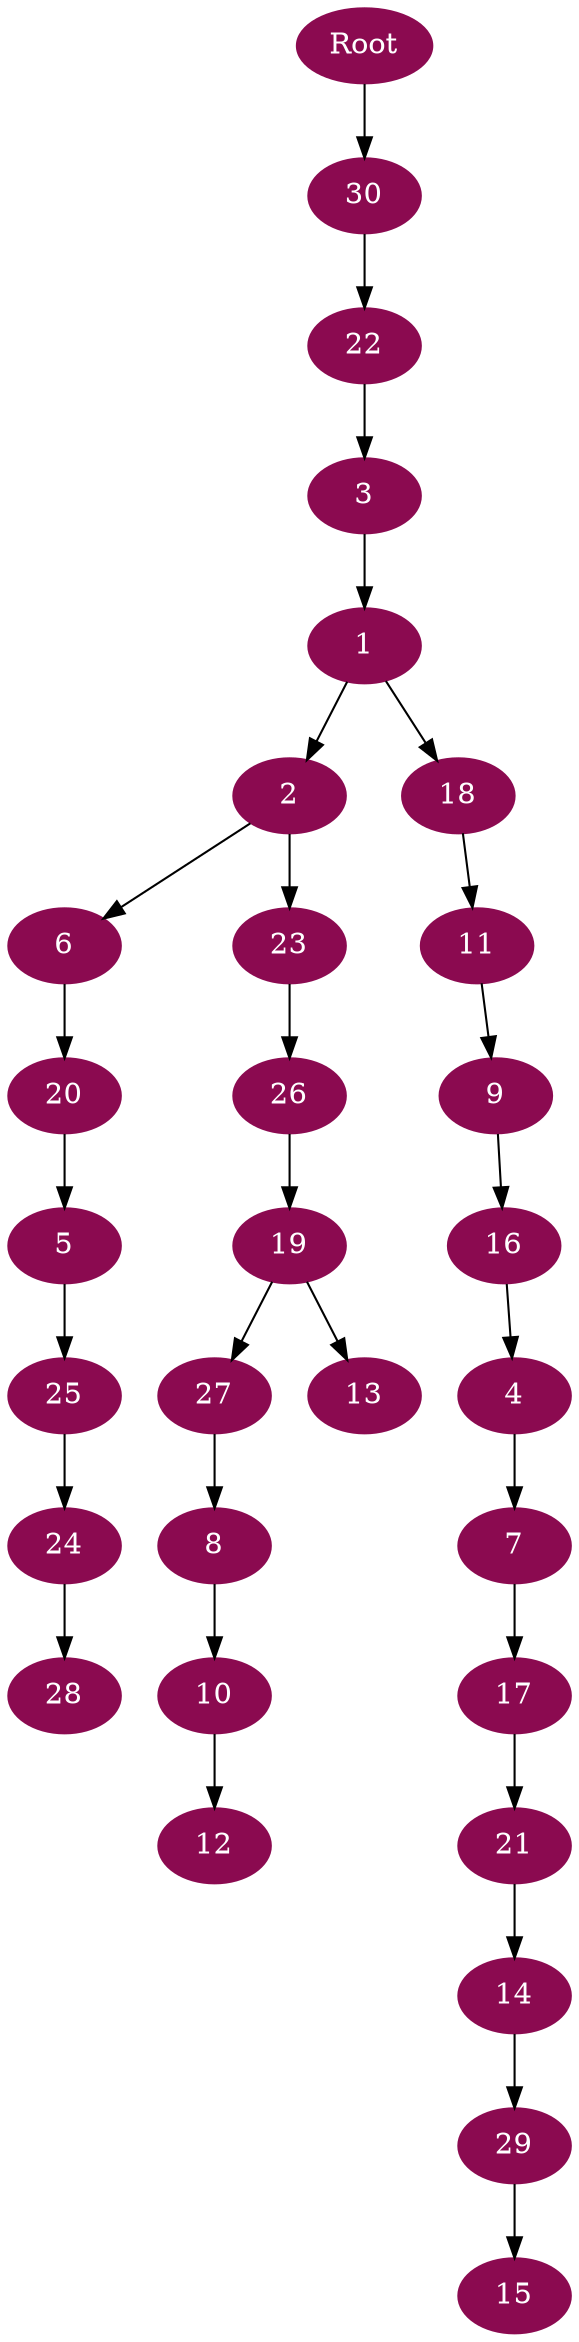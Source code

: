 digraph G {
node [color=deeppink4, style=filled, fontcolor=white];
3 -> 1;
1 -> 2;
22 -> 3;
16 -> 4;
20 -> 5;
2 -> 6;
4 -> 7;
27 -> 8;
11 -> 9;
8 -> 10;
18 -> 11;
10 -> 12;
19 -> 13;
21 -> 14;
29 -> 15;
9 -> 16;
7 -> 17;
1 -> 18;
26 -> 19;
6 -> 20;
17 -> 21;
30 -> 22;
2 -> 23;
25 -> 24;
5 -> 25;
23 -> 26;
19 -> 27;
24 -> 28;
14 -> 29;
Root -> 30;
}
